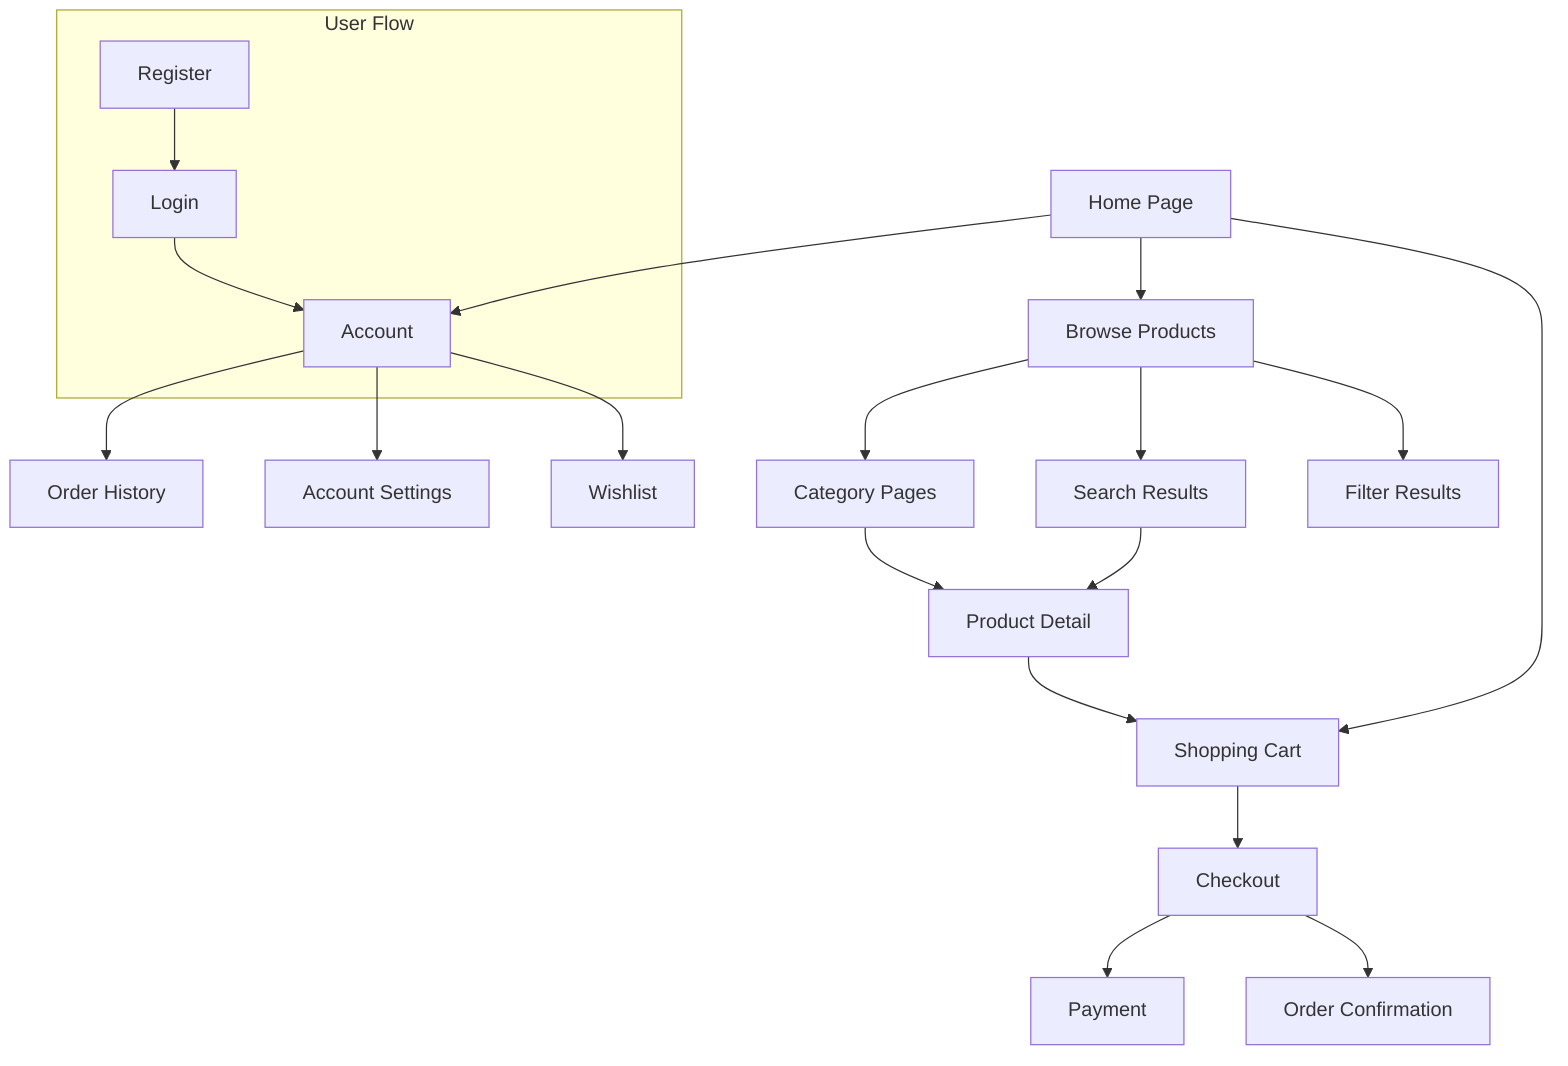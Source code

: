 graph TD
    Home[Home Page] --> Browse[Browse Products]
    Home --> Cart[Shopping Cart]
    Home --> Account[Account]
    
    Browse --> Category[Category Pages]
    Browse --> Search[Search Results]
    Browse --> Filter[Filter Results]
    
    Category --> Product[Product Detail]
    Search --> Product
    
    Product --> Cart
    
    Cart --> Checkout[Checkout]
    Checkout --> Payment[Payment]
    Checkout --> Confirmation[Order Confirmation]
    
    Account --> Orders[Order History]
    Account --> Settings[Account Settings]
    Account --> Wishlist[Wishlist]
    
    subgraph User Flow
        Register[Register] --> Login[Login]
        Login --> Account
    end